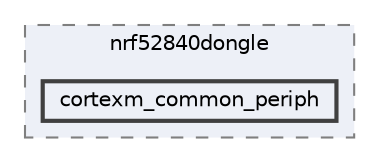 digraph "/home/mj/Desktop/IoT-Chat-Digitalization/Dongle/gnrc_border_router/bin/nrf52840dongle/cortexm_common_periph"
{
 // LATEX_PDF_SIZE
  bgcolor="transparent";
  edge [fontname=Helvetica,fontsize=10,labelfontname=Helvetica,labelfontsize=10];
  node [fontname=Helvetica,fontsize=10,shape=box,height=0.2,width=0.4];
  compound=true
  subgraph clusterdir_9941f7556d96a0e17fefe82cd217bc3a {
    graph [ bgcolor="#edf0f7", pencolor="grey50", label="nrf52840dongle", fontname=Helvetica,fontsize=10 style="filled,dashed", URL="dir_9941f7556d96a0e17fefe82cd217bc3a.html",tooltip=""]
  dir_07e6a1faea6c4702de0ad2129d641b2f [label="cortexm_common_periph", fillcolor="#edf0f7", color="grey25", style="filled,bold", URL="dir_07e6a1faea6c4702de0ad2129d641b2f.html",tooltip=""];
  }
}
